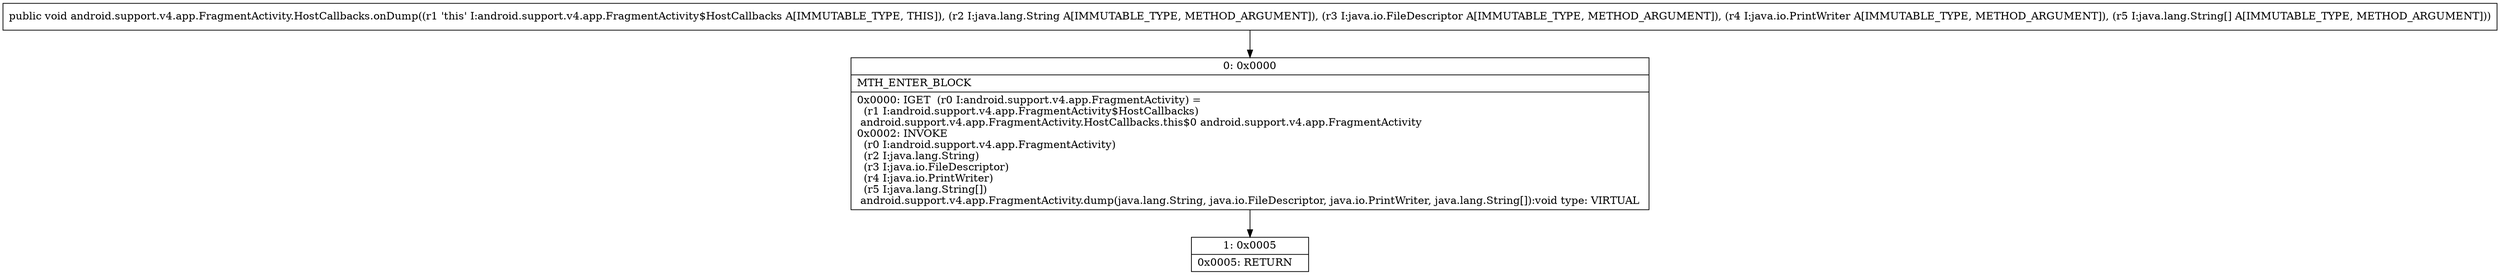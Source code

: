 digraph "CFG forandroid.support.v4.app.FragmentActivity.HostCallbacks.onDump(Ljava\/lang\/String;Ljava\/io\/FileDescriptor;Ljava\/io\/PrintWriter;[Ljava\/lang\/String;)V" {
Node_0 [shape=record,label="{0\:\ 0x0000|MTH_ENTER_BLOCK\l|0x0000: IGET  (r0 I:android.support.v4.app.FragmentActivity) = \l  (r1 I:android.support.v4.app.FragmentActivity$HostCallbacks)\l android.support.v4.app.FragmentActivity.HostCallbacks.this$0 android.support.v4.app.FragmentActivity \l0x0002: INVOKE  \l  (r0 I:android.support.v4.app.FragmentActivity)\l  (r2 I:java.lang.String)\l  (r3 I:java.io.FileDescriptor)\l  (r4 I:java.io.PrintWriter)\l  (r5 I:java.lang.String[])\l android.support.v4.app.FragmentActivity.dump(java.lang.String, java.io.FileDescriptor, java.io.PrintWriter, java.lang.String[]):void type: VIRTUAL \l}"];
Node_1 [shape=record,label="{1\:\ 0x0005|0x0005: RETURN   \l}"];
MethodNode[shape=record,label="{public void android.support.v4.app.FragmentActivity.HostCallbacks.onDump((r1 'this' I:android.support.v4.app.FragmentActivity$HostCallbacks A[IMMUTABLE_TYPE, THIS]), (r2 I:java.lang.String A[IMMUTABLE_TYPE, METHOD_ARGUMENT]), (r3 I:java.io.FileDescriptor A[IMMUTABLE_TYPE, METHOD_ARGUMENT]), (r4 I:java.io.PrintWriter A[IMMUTABLE_TYPE, METHOD_ARGUMENT]), (r5 I:java.lang.String[] A[IMMUTABLE_TYPE, METHOD_ARGUMENT])) }"];
MethodNode -> Node_0;
Node_0 -> Node_1;
}

